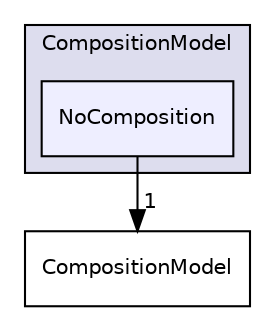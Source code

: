 digraph "src/lagrangian/intermediate/submodels/Reacting/CompositionModel/NoComposition" {
  bgcolor=transparent;
  compound=true
  node [ fontsize="10", fontname="Helvetica"];
  edge [ labelfontsize="10", labelfontname="Helvetica"];
  subgraph clusterdir_16f5845c09f6ad6ed2ac566840149531 {
    graph [ bgcolor="#ddddee", pencolor="black", label="CompositionModel" fontname="Helvetica", fontsize="10", URL="dir_16f5845c09f6ad6ed2ac566840149531.html"]
  dir_1a362fba61bee0944c9968719757c586 [shape=box, label="NoComposition", style="filled", fillcolor="#eeeeff", pencolor="black", URL="dir_1a362fba61bee0944c9968719757c586.html"];
  }
  dir_b0804e603a100977b4a8ff0dccfa84da [shape=box label="CompositionModel" URL="dir_b0804e603a100977b4a8ff0dccfa84da.html"];
  dir_1a362fba61bee0944c9968719757c586->dir_b0804e603a100977b4a8ff0dccfa84da [headlabel="1", labeldistance=1.5 headhref="dir_001593_001592.html"];
}
